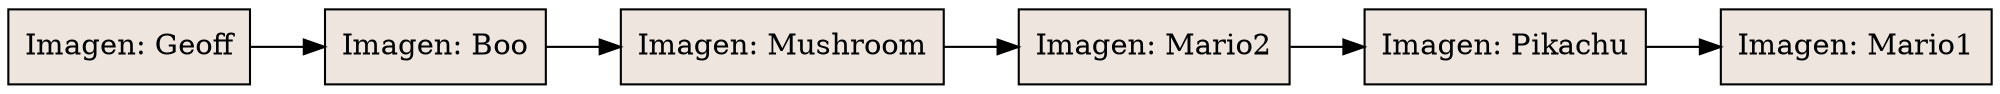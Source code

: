 digraph Post {
rankdir = LR;
15969360[shape=record, style=filled, fillcolor=seashell2,label="Imagen: Geoff"];
15969360->15969640;
15969640[shape=record, style=filled, fillcolor=seashell2,label="Imagen: Boo"];
15969640->15969760;
15969760[shape=record, style=filled, fillcolor=seashell2,label="Imagen: Mushroom"];
15969760->15969800;
15969800[shape=record, style=filled, fillcolor=seashell2,label="Imagen: Mario2"];
15969800->15969840;
15969840[shape=record, style=filled, fillcolor=seashell2,label="Imagen: Pikachu"];
15969840->15969400;
15969400[shape=record, style=filled, fillcolor=seashell2,label="Imagen: Mario1"];
}
